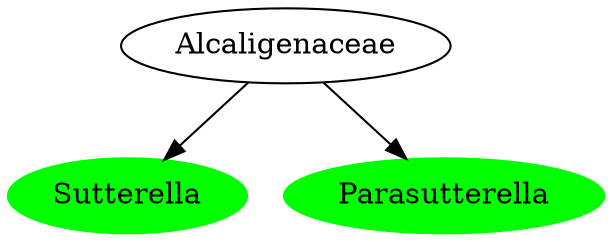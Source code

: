 digraph G { 
	AlcaligenaceaeSutterella [label="Sutterella", color="green", style=filled];
	BurkholderialesAlcaligenaceae [label="Alcaligenaceae"];
	AlcaligenaceaeSutterella [label="Sutterella"];
	BurkholderialesAlcaligenaceae -> AlcaligenaceaeSutterella;
	AlcaligenaceaeParasutterella [label="Parasutterella", color="green", style=filled];
	BurkholderialesAlcaligenaceae [label="Alcaligenaceae"];
	AlcaligenaceaeParasutterella [label="Parasutterella"];
	BurkholderialesAlcaligenaceae -> AlcaligenaceaeParasutterella;

 }